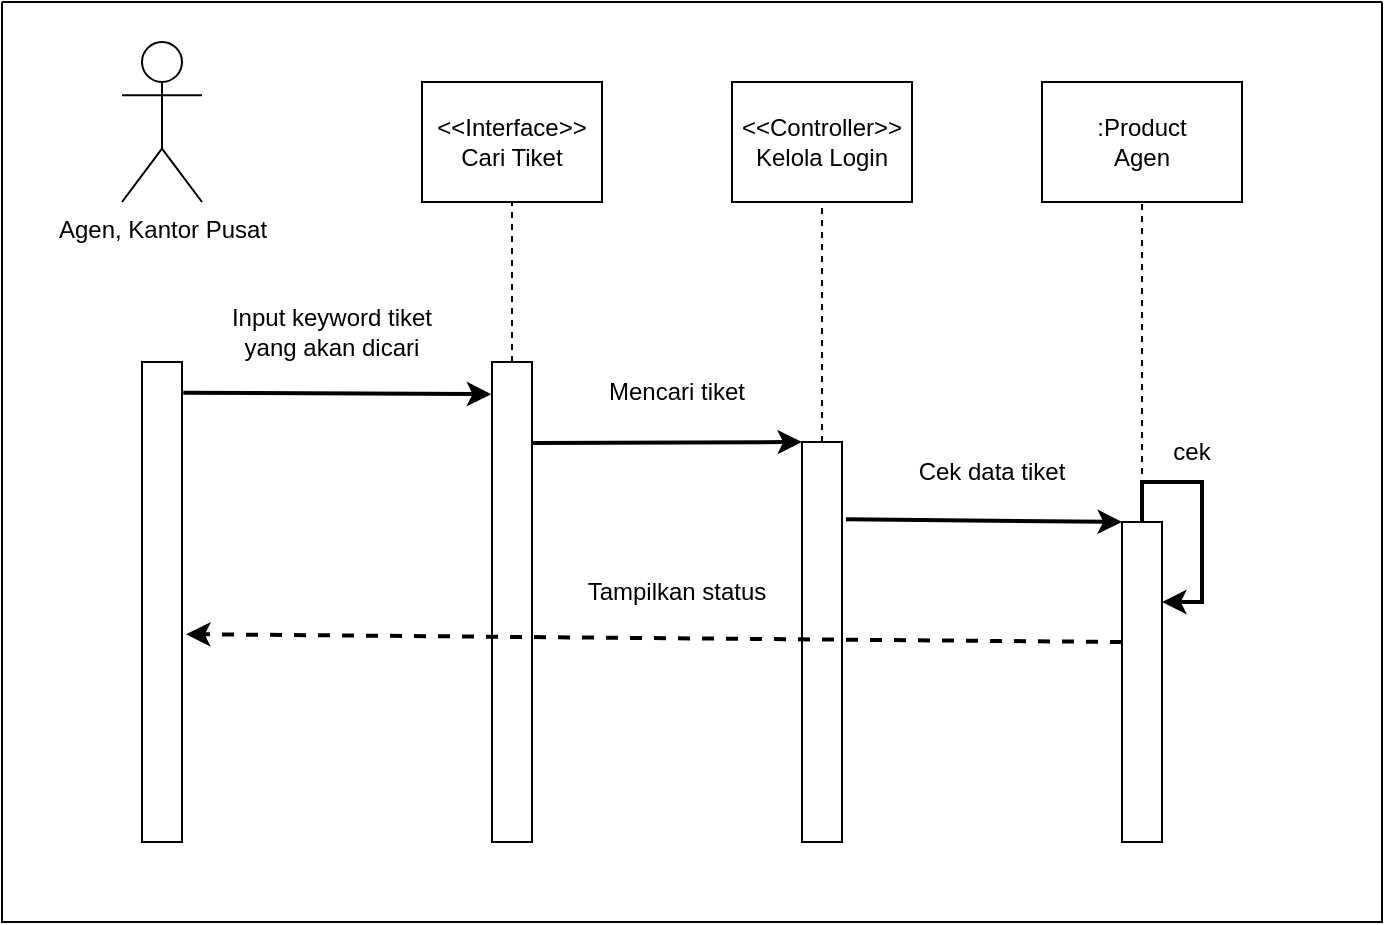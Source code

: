 <mxfile version="20.3.0" type="device"><diagram id="DQbXkhvk3Hg9nl6OArFw" name="Page-1"><mxGraphModel dx="782" dy="539" grid="1" gridSize="10" guides="1" tooltips="1" connect="1" arrows="1" fold="1" page="1" pageScale="1" pageWidth="850" pageHeight="1100" math="0" shadow="0"><root><mxCell id="0"/><mxCell id="1" parent="0"/><mxCell id="SCmoixOTChzcbuI1iVjw-1" value="Agen, Kantor Pusat" style="shape=umlActor;verticalLabelPosition=bottom;verticalAlign=top;html=1;outlineConnect=0;" parent="1" vertex="1"><mxGeometry x="120" y="40" width="40" height="80" as="geometry"/></mxCell><mxCell id="SCmoixOTChzcbuI1iVjw-2" value="" style="rounded=0;whiteSpace=wrap;html=1;rotation=90;" parent="1" vertex="1"><mxGeometry x="20" y="310" width="240" height="20" as="geometry"/></mxCell><mxCell id="SCmoixOTChzcbuI1iVjw-3" value="&amp;lt;&amp;lt;Interface&amp;gt;&amp;gt;&lt;br&gt;Cari Tiket" style="rounded=0;whiteSpace=wrap;html=1;" parent="1" vertex="1"><mxGeometry x="270" y="60" width="90" height="60" as="geometry"/></mxCell><mxCell id="SCmoixOTChzcbuI1iVjw-4" value="" style="rounded=0;whiteSpace=wrap;html=1;rotation=90;" parent="1" vertex="1"><mxGeometry x="195" y="310" width="240" height="20" as="geometry"/></mxCell><mxCell id="SCmoixOTChzcbuI1iVjw-5" value="" style="endArrow=none;dashed=1;html=1;rounded=0;entryX=0.5;entryY=1;entryDx=0;entryDy=0;exitX=0;exitY=0.5;exitDx=0;exitDy=0;" parent="1" source="SCmoixOTChzcbuI1iVjw-4" target="SCmoixOTChzcbuI1iVjw-3" edge="1"><mxGeometry width="50" height="50" relative="1" as="geometry"><mxPoint x="380" y="300" as="sourcePoint"/><mxPoint x="430" y="250" as="targetPoint"/></mxGeometry></mxCell><mxCell id="SCmoixOTChzcbuI1iVjw-6" value="&amp;lt;&amp;lt;Controller&amp;gt;&amp;gt;&lt;br&gt;Kelola Login" style="rounded=0;whiteSpace=wrap;html=1;" parent="1" vertex="1"><mxGeometry x="425" y="60" width="90" height="60" as="geometry"/></mxCell><mxCell id="SCmoixOTChzcbuI1iVjw-7" value="" style="rounded=0;whiteSpace=wrap;html=1;rotation=90;" parent="1" vertex="1"><mxGeometry x="370" y="330" width="200" height="20" as="geometry"/></mxCell><mxCell id="SCmoixOTChzcbuI1iVjw-9" value="" style="endArrow=classic;html=1;rounded=0;exitX=0.169;exitY=-0.017;exitDx=0;exitDy=0;exitPerimeter=0;entryX=0;entryY=1;entryDx=0;entryDy=0;strokeWidth=2;" parent="1" source="SCmoixOTChzcbuI1iVjw-4" target="SCmoixOTChzcbuI1iVjw-7" edge="1"><mxGeometry width="50" height="50" relative="1" as="geometry"><mxPoint x="380" y="290" as="sourcePoint"/><mxPoint x="430" y="240" as="targetPoint"/></mxGeometry></mxCell><mxCell id="SCmoixOTChzcbuI1iVjw-10" value="" style="endArrow=classic;html=1;rounded=0;exitX=0.064;exitY=-0.033;exitDx=0;exitDy=0;exitPerimeter=0;strokeWidth=2;entryX=0.067;entryY=1.017;entryDx=0;entryDy=0;entryPerimeter=0;" parent="1" source="SCmoixOTChzcbuI1iVjw-2" target="SCmoixOTChzcbuI1iVjw-4" edge="1"><mxGeometry width="50" height="50" relative="1" as="geometry"><mxPoint x="150" y="210" as="sourcePoint"/><mxPoint x="310" y="210" as="targetPoint"/></mxGeometry></mxCell><mxCell id="SCmoixOTChzcbuI1iVjw-11" value="" style="endArrow=none;dashed=1;html=1;rounded=0;entryX=0.5;entryY=1;entryDx=0;entryDy=0;exitX=0;exitY=0.5;exitDx=0;exitDy=0;" parent="1" source="SCmoixOTChzcbuI1iVjw-7" target="SCmoixOTChzcbuI1iVjw-6" edge="1"><mxGeometry width="50" height="50" relative="1" as="geometry"><mxPoint x="380" y="290" as="sourcePoint"/><mxPoint x="430" y="240" as="targetPoint"/></mxGeometry></mxCell><mxCell id="SCmoixOTChzcbuI1iVjw-12" value="Input keyword tiket yang akan dicari" style="text;html=1;strokeColor=none;fillColor=none;align=center;verticalAlign=middle;whiteSpace=wrap;rounded=0;" parent="1" vertex="1"><mxGeometry x="160" y="170" width="130" height="30" as="geometry"/></mxCell><mxCell id="SCmoixOTChzcbuI1iVjw-13" value="Mencari tiket" style="text;html=1;strokeColor=none;fillColor=none;align=center;verticalAlign=middle;whiteSpace=wrap;rounded=0;" parent="1" vertex="1"><mxGeometry x="360" y="200" width="75" height="30" as="geometry"/></mxCell><mxCell id="SCmoixOTChzcbuI1iVjw-14" value=":Product&lt;br&gt;Agen" style="rounded=0;whiteSpace=wrap;html=1;" parent="1" vertex="1"><mxGeometry x="580" y="60" width="100" height="60" as="geometry"/></mxCell><mxCell id="SCmoixOTChzcbuI1iVjw-15" value="" style="rounded=0;whiteSpace=wrap;html=1;rotation=90;" parent="1" vertex="1"><mxGeometry x="550" y="350" width="160" height="20" as="geometry"/></mxCell><mxCell id="SCmoixOTChzcbuI1iVjw-16" value="" style="endArrow=none;dashed=1;html=1;rounded=0;exitX=0;exitY=0.5;exitDx=0;exitDy=0;entryX=0.5;entryY=1;entryDx=0;entryDy=0;" parent="1" source="SCmoixOTChzcbuI1iVjw-15" target="SCmoixOTChzcbuI1iVjw-14" edge="1"><mxGeometry width="50" height="50" relative="1" as="geometry"><mxPoint x="380" y="260" as="sourcePoint"/><mxPoint x="430" y="210" as="targetPoint"/></mxGeometry></mxCell><mxCell id="SCmoixOTChzcbuI1iVjw-17" value="" style="endArrow=classic;html=1;rounded=0;entryX=0;entryY=1;entryDx=0;entryDy=0;exitX=0.193;exitY=-0.1;exitDx=0;exitDy=0;exitPerimeter=0;strokeWidth=2;" parent="1" source="SCmoixOTChzcbuI1iVjw-7" target="SCmoixOTChzcbuI1iVjw-15" edge="1"><mxGeometry width="50" height="50" relative="1" as="geometry"><mxPoint x="380" y="260" as="sourcePoint"/><mxPoint x="430" y="210" as="targetPoint"/></mxGeometry></mxCell><mxCell id="SCmoixOTChzcbuI1iVjw-18" value="Cek data tiket" style="text;html=1;strokeColor=none;fillColor=none;align=center;verticalAlign=middle;whiteSpace=wrap;rounded=0;" parent="1" vertex="1"><mxGeometry x="515" y="240" width="80" height="30" as="geometry"/></mxCell><mxCell id="SCmoixOTChzcbuI1iVjw-21" value="" style="endArrow=classic;html=1;rounded=0;strokeWidth=2;exitX=0.375;exitY=1;exitDx=0;exitDy=0;exitPerimeter=0;entryX=0.567;entryY=-0.1;entryDx=0;entryDy=0;entryPerimeter=0;dashed=1;" parent="1" source="SCmoixOTChzcbuI1iVjw-15" target="SCmoixOTChzcbuI1iVjw-2" edge="1"><mxGeometry width="50" height="50" relative="1" as="geometry"><mxPoint x="380" y="250" as="sourcePoint"/><mxPoint x="430" y="200" as="targetPoint"/></mxGeometry></mxCell><mxCell id="SCmoixOTChzcbuI1iVjw-22" value="Tampilkan status" style="text;html=1;strokeColor=none;fillColor=none;align=center;verticalAlign=middle;whiteSpace=wrap;rounded=0;" parent="1" vertex="1"><mxGeometry x="351.25" y="300" width="92.5" height="30" as="geometry"/></mxCell><mxCell id="SCmoixOTChzcbuI1iVjw-26" value="" style="swimlane;startSize=0;" parent="1" vertex="1"><mxGeometry x="60" y="20" width="690" height="460" as="geometry"/></mxCell><mxCell id="Yk-z99Gzykik3wb5blpJ-5" value="cek" style="text;html=1;strokeColor=none;fillColor=none;align=center;verticalAlign=middle;whiteSpace=wrap;rounded=0;" vertex="1" parent="SCmoixOTChzcbuI1iVjw-26"><mxGeometry x="580" y="210" width="30" height="30" as="geometry"/></mxCell><mxCell id="Yk-z99Gzykik3wb5blpJ-4" style="edgeStyle=orthogonalEdgeStyle;rounded=0;orthogonalLoop=1;jettySize=auto;html=1;entryX=0.25;entryY=0;entryDx=0;entryDy=0;strokeWidth=2;" edge="1" parent="1" source="SCmoixOTChzcbuI1iVjw-15" target="SCmoixOTChzcbuI1iVjw-15"><mxGeometry relative="1" as="geometry"/></mxCell></root></mxGraphModel></diagram></mxfile>